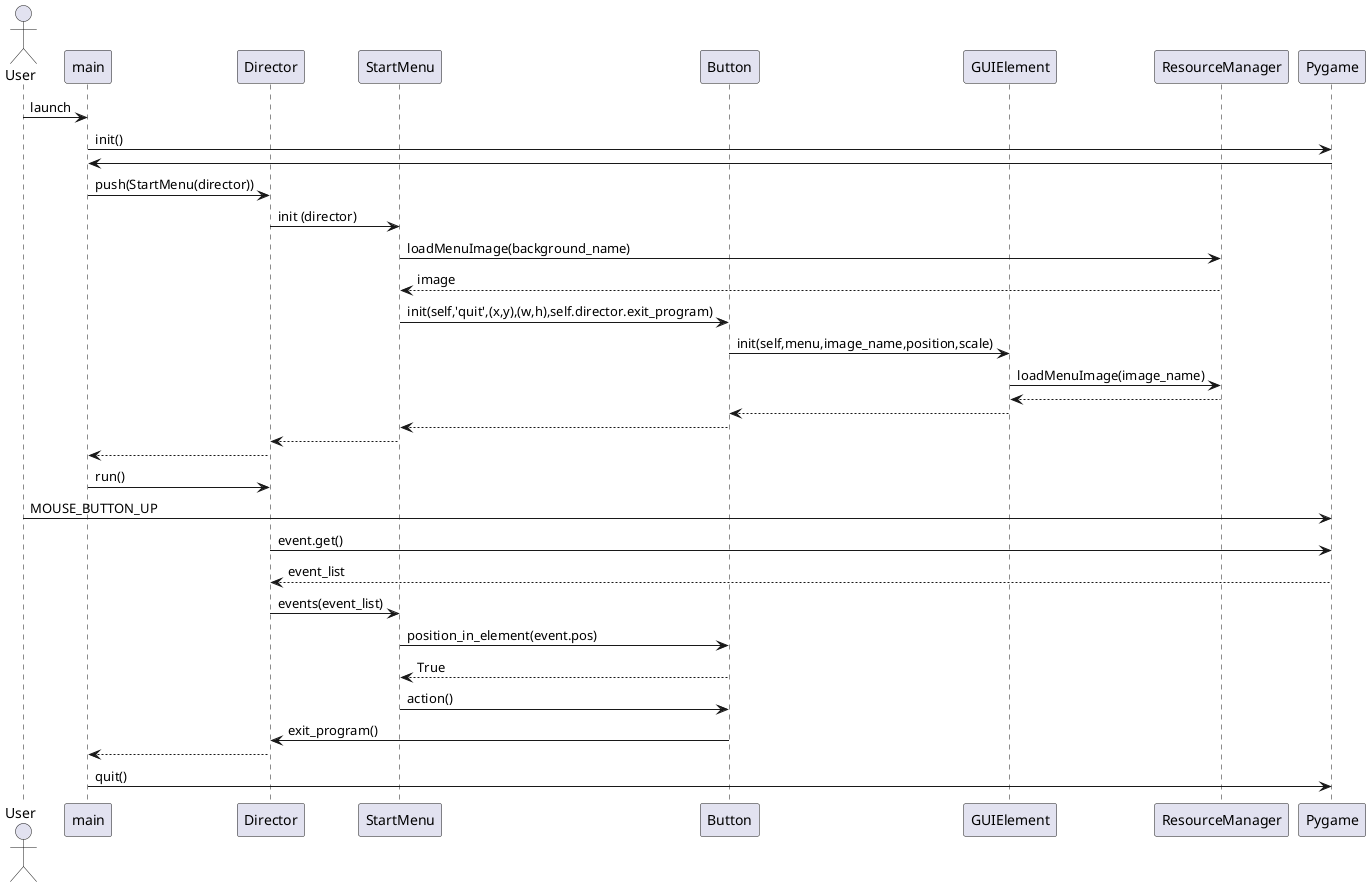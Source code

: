 @startuml
actor User as player
participant main
participant Director as director
participant StartMenu as start
participant Button as button
participant GUIElement as gui
participant ResourceManager as rm
participant Pygame as pg
player->main: launch
main->pg:init()
main<-pg
main-> director : push(StartMenu(director))
director->start: init (director)
start->rm: loadMenuImage(background_name)
start<--rm: image
start->button: init(self,'quit',(x,y),(w,h),self.director.exit_program)
button->gui:init(self,menu,image_name,position,scale)
gui->rm:loadMenuImage(image_name)
gui<--rm:
button<--gui:
start<--button:
director<--start
main<--director
main->director:run()
player->pg: MOUSE_BUTTON_UP
director->pg:event.get()
director<--pg:event_list
director->start:events(event_list)
start->button:position_in_element(event.pos)
start<--button:True
start->button:action()
button->director:exit_program()
main<--director:
main->pg:quit()
@enduml
